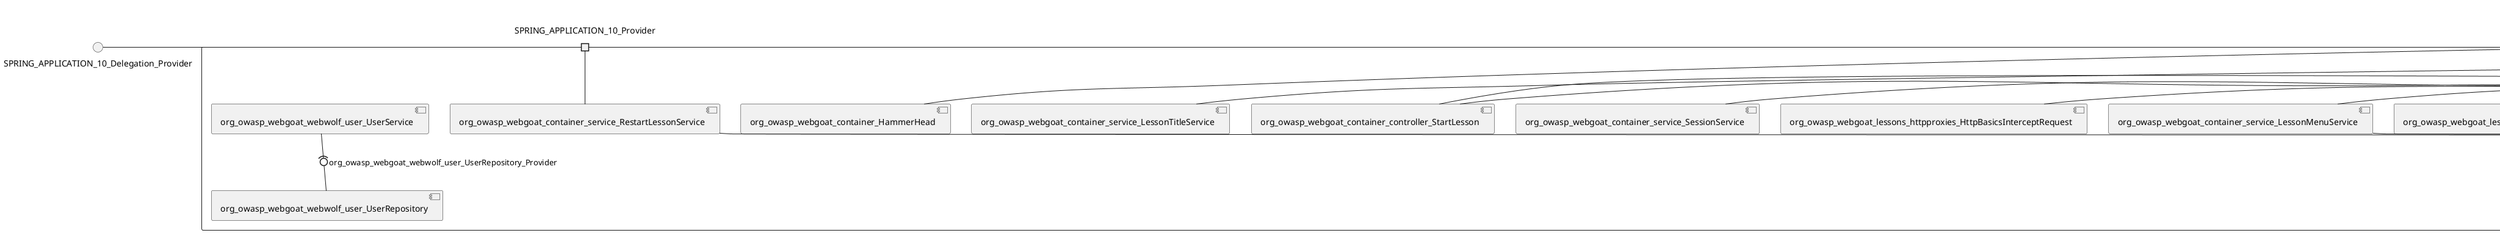 @startuml
skinparam fixCircleLabelOverlapping true
skinparam componentStyle uml2
() SPRING_APPLICATION_10_Delegation_Provider
() SPRING_APPLICATION_11_Delegation_Provider
() SPRING_APPLICATION_12_Delegation_Provider
() SPRING_APPLICATION_13_Delegation_Provider
() SPRING_APPLICATION_14_Delegation_Provider
() SPRING_APPLICATION_15_Delegation_Provider
() SPRING_APPLICATION_16_Delegation_Provider
() SPRING_APPLICATION_2_Delegation_Provider
() SPRING_APPLICATION_3_Delegation_Provider
() SPRING_APPLICATION_4_Delegation_Provider
() SPRING_APPLICATION_5_Delegation_Provider
() SPRING_APPLICATION_6_Delegation_Provider
() SPRING_APPLICATION_7_Delegation_Provider
() SPRING_APPLICATION_8_Delegation_Provider
() SPRING_APPLICATION_9_Delegation_Provider
() SPRING_APPLICATION_BypassRestrictions_FieldRestrictions_POST_Delegation_Provider
() SPRING_APPLICATION_BypassRestrictions_frontendValidation_POST_Delegation_Provider
() SPRING_APPLICATION_ChromeDevTools_dummy_POST_Delegation_Provider
() SPRING_APPLICATION_ChromeDevTools_network_POST_Delegation_Provider
() SPRING_APPLICATION_CrossSiteScriptingStored_stored_xss_POST_Delegation_Provider
() SPRING_APPLICATION_CrossSiteScriptingStored_stored_xss_follow_up_POST_Delegation_Provider
() SPRING_APPLICATION_CrossSiteScripting_attack1_POST_Delegation_Provider
() SPRING_APPLICATION_CrossSiteScripting_attack3_POST_Delegation_Provider
() SPRING_APPLICATION_CrossSiteScripting_attack4_POST_Delegation_Provider
() SPRING_APPLICATION_CrossSiteScripting_attack5a_GET_Delegation_Provider
() SPRING_APPLICATION_CrossSiteScripting_attack6a_POST_Delegation_Provider
() SPRING_APPLICATION_CrossSiteScripting_dom_follow_up_POST_Delegation_Provider
() SPRING_APPLICATION_CrossSiteScripting_phone_home_xss_POST_Delegation_Provider
() SPRING_APPLICATION_CrossSiteScripting_quiz_GET_POST_Delegation_Provider
() SPRING_APPLICATION_Delegation_Provider
() SPRING_APPLICATION_GET_10_Delegation_Provider
() SPRING_APPLICATION_GET_11_Delegation_Provider
() SPRING_APPLICATION_GET_2_Delegation_Provider
() SPRING_APPLICATION_GET_3_Delegation_Provider
() SPRING_APPLICATION_GET_4_Delegation_Provider
() SPRING_APPLICATION_GET_5_Delegation_Provider
() SPRING_APPLICATION_GET_6_Delegation_Provider
() SPRING_APPLICATION_GET_7_Delegation_Provider
() SPRING_APPLICATION_GET_8_Delegation_Provider
() SPRING_APPLICATION_GET_9_Delegation_Provider
() SPRING_APPLICATION_GET_Delegation_Provider
() SPRING_APPLICATION_HtmlTampering_task_POST_Delegation_Provider
() SPRING_APPLICATION_HttpBasics_attack1_POST_Delegation_Provider
() SPRING_APPLICATION_HttpBasics_attack2_POST_Delegation_Provider
() SPRING_APPLICATION_IDOR_diff_attributes_POST_Delegation_Provider
() SPRING_APPLICATION_IDOR_login_POST_Delegation_Provider
() SPRING_APPLICATION_IDOR_profile_alt_path_POST_Delegation_Provider
() SPRING_APPLICATION_InsecureDeserialization_task_POST_Delegation_Provider
() SPRING_APPLICATION_InsecureLogin_Delegation_Provider
() SPRING_APPLICATION_JWT_decode_POST_Delegation_Provider
() SPRING_APPLICATION_JWT_jku_Delegation_Provider
() SPRING_APPLICATION_JWT_kid_Delegation_Provider
() SPRING_APPLICATION_JWT_quiz_GET_POST_Delegation_Provider
() SPRING_APPLICATION_JWT_refresh_Delegation_Provider
() SPRING_APPLICATION_JWT_secret_POST_Delegation_Provider
() SPRING_APPLICATION_JWT_votings_Delegation_Provider
() SPRING_APPLICATION_LogSpoofing_log_bleeding_POST_Delegation_Provider
() SPRING_APPLICATION_LogSpoofing_log_spoofing_POST_Delegation_Provider
() SPRING_APPLICATION_POST_10_Delegation_Provider
() SPRING_APPLICATION_POST_11_Delegation_Provider
() SPRING_APPLICATION_POST_12_Delegation_Provider
() SPRING_APPLICATION_POST_13_Delegation_Provider
() SPRING_APPLICATION_POST_14_Delegation_Provider
() SPRING_APPLICATION_POST_15_Delegation_Provider
() SPRING_APPLICATION_POST_16_Delegation_Provider
() SPRING_APPLICATION_POST_17_Delegation_Provider
() SPRING_APPLICATION_POST_18_Delegation_Provider
() SPRING_APPLICATION_POST_2_Delegation_Provider
() SPRING_APPLICATION_POST_3_Delegation_Provider
() SPRING_APPLICATION_POST_4_Delegation_Provider
() SPRING_APPLICATION_POST_5_Delegation_Provider
() SPRING_APPLICATION_POST_6_Delegation_Provider
() SPRING_APPLICATION_POST_7_Delegation_Provider
() SPRING_APPLICATION_POST_8_Delegation_Provider
() SPRING_APPLICATION_POST_9_Delegation_Provider
() SPRING_APPLICATION_POST_Delegation_Provider
() SPRING_APPLICATION_PUT_Delegation_Provider
() SPRING_APPLICATION_PasswordReset_ForgotPassword_create_password_reset_link_POST_Delegation_Provider
() SPRING_APPLICATION_PasswordReset_SecurityQuestions_POST_Delegation_Provider
() SPRING_APPLICATION_PasswordReset_reset_Delegation_Provider
() SPRING_APPLICATION_PasswordReset_simple_mail_reset_POST_Delegation_Provider
() SPRING_APPLICATION_PathTraversal_profile_picture_GET_Delegation_Provider
() SPRING_APPLICATION_PathTraversal_profile_picture_fix_GET_Delegation_Provider
() SPRING_APPLICATION_PathTraversal_profile_upload_POST_Delegation_Provider
() SPRING_APPLICATION_PathTraversal_profile_upload_fix_POST_Delegation_Provider
() SPRING_APPLICATION_PathTraversal_profile_upload_remove_user_input_POST_Delegation_Provider
() SPRING_APPLICATION_PathTraversal_random_POST_Delegation_Provider
() SPRING_APPLICATION_PathTraversal_random_picture_GET_Delegation_Provider
() SPRING_APPLICATION_PathTraversal_zip_slip_Delegation_Provider
() SPRING_APPLICATION_SSRF_task1_POST_Delegation_Provider
() SPRING_APPLICATION_SSRF_task2_POST_Delegation_Provider
() SPRING_APPLICATION_SecurePasswords_assignment_POST_Delegation_Provider
() SPRING_APPLICATION_SqlInjectionAdvanced_attack6a_POST_Delegation_Provider
() SPRING_APPLICATION_SqlInjectionAdvanced_attack6b_POST_Delegation_Provider
() SPRING_APPLICATION_SqlInjectionAdvanced_challenge_Login_POST_Delegation_Provider
() SPRING_APPLICATION_SqlInjectionAdvanced_challenge_PUT_Delegation_Provider
() SPRING_APPLICATION_SqlInjectionAdvanced_quiz_GET_POST_Delegation_Provider
() SPRING_APPLICATION_SqlInjectionMitigations_attack10a_POST_Delegation_Provider
() SPRING_APPLICATION_SqlInjectionMitigations_attack10b_POST_Delegation_Provider
() SPRING_APPLICATION_SqlInjectionMitigations_attack12a_POST_Delegation_Provider
() SPRING_APPLICATION_SqlInjectionMitigations_servers_GET_Delegation_Provider
() SPRING_APPLICATION_SqlInjection_assignment5a_POST_Delegation_Provider
() SPRING_APPLICATION_SqlInjection_assignment5b_POST_Delegation_Provider
() SPRING_APPLICATION_SqlInjection_attack10_POST_Delegation_Provider
() SPRING_APPLICATION_SqlInjection_attack2_POST_Delegation_Provider
() SPRING_APPLICATION_SqlInjection_attack3_POST_Delegation_Provider
() SPRING_APPLICATION_SqlInjection_attack4_POST_Delegation_Provider
() SPRING_APPLICATION_SqlInjection_attack5_POST_Delegation_Provider
() SPRING_APPLICATION_SqlInjection_attack8_POST_Delegation_Provider
() SPRING_APPLICATION_SqlInjection_attack9_POST_Delegation_Provider
() SPRING_APPLICATION_SqlOnlyInputValidationOnKeywords_attack_POST_Delegation_Provider
() SPRING_APPLICATION_SqlOnlyInputValidation_attack_POST_Delegation_Provider
() SPRING_APPLICATION_VulnerableComponents_attack1_POST_Delegation_Provider
() SPRING_APPLICATION_WebWolf_GET_Delegation_Provider
() SPRING_APPLICATION_WebWolf_landing_Delegation_Provider
() SPRING_APPLICATION_WebWolf_mail_Delegation_Provider
() SPRING_APPLICATION_challenge_1_POST_Delegation_Provider
() SPRING_APPLICATION_challenge_5_POST_Delegation_Provider
() SPRING_APPLICATION_challenge_7_Delegation_Provider
() SPRING_APPLICATION_challenge_8_Delegation_Provider
() SPRING_APPLICATION_challenge_logo_Delegation_Provider
() SPRING_APPLICATION_cia_quiz_GET_POST_Delegation_Provider
() SPRING_APPLICATION_clientSideFiltering_attack1_POST_Delegation_Provider
() SPRING_APPLICATION_clientSideFiltering_challenge_store_coupons_GET_Delegation_Provider
() SPRING_APPLICATION_clientSideFiltering_getItForFree_POST_Delegation_Provider
() SPRING_APPLICATION_clientSideFiltering_salaries_GET_Delegation_Provider
() SPRING_APPLICATION_crypto_encoding_basic_auth_POST_Delegation_Provider
() SPRING_APPLICATION_crypto_encoding_xor_POST_Delegation_Provider
() SPRING_APPLICATION_crypto_hashing_POST_Delegation_Provider
() SPRING_APPLICATION_crypto_secure_defaults_POST_Delegation_Provider
() SPRING_APPLICATION_crypto_signing_verify_POST_Delegation_Provider
() SPRING_APPLICATION_csrf_feedback_message_POST_Delegation_Provider
() SPRING_APPLICATION_csrf_review_POST_Delegation_Provider
() SPRING_APPLICATION_files_GET_Delegation_Provider
() SPRING_APPLICATION_fileupload_POST_Delegation_Provider
() SPRING_APPLICATION_jwt_Delegation_Provider
() SPRING_APPLICATION_landing_Delegation_Provider
() SPRING_APPLICATION_lesson_template_Delegation_Provider
() SPRING_APPLICATION_login_oauth_mvc_GET_Delegation_Provider
() SPRING_APPLICATION_mail_DELETE_GET_POST_Delegation_Provider
() SPRING_APPLICATION_register_mvc_POST_Delegation_Provider
() SPRING_APPLICATION_registration_GET_Delegation_Provider
() SPRING_APPLICATION_requests_GET_Delegation_Provider
() SPRING_APPLICATION_scoreboard_data_GET_Delegation_Provider
() SPRING_APPLICATION_server_directory_GET_Delegation_Provider
() SPRING_APPLICATION_service_debug_labels_mvc_Delegation_Provider
() SPRING_APPLICATION_service_lessonoverview_mvc_Delegation_Provider
() SPRING_APPLICATION_xxe_comments_GET_Delegation_Provider
rectangle System {
[org_owasp_webgoat_container_HammerHead] [[webgoat-webgoat.repository#_3-5HvjoEEe-Ukp2vJNlNDw]]
[org_owasp_webgoat_container_WebWolfRedirect] [[webgoat-webgoat.repository#_3-5HvjoEEe-Ukp2vJNlNDw]]
[org_owasp_webgoat_container_controller_StartLesson] [[webgoat-webgoat.repository#_3-5HvjoEEe-Ukp2vJNlNDw]]
[org_owasp_webgoat_container_controller_Welcome] [[webgoat-webgoat.repository#_3-5HvjoEEe-Ukp2vJNlNDw]]
[org_owasp_webgoat_container_i18n_PluginMessages_Provider] [[webgoat-webgoat.repository#_3-5HvjoEEe-Ukp2vJNlNDw]]
[org_owasp_webgoat_container_service_EnvironmentService] [[webgoat-webgoat.repository#_3-5HvjoEEe-Ukp2vJNlNDw]]
[org_owasp_webgoat_container_service_HintService] [[webgoat-webgoat.repository#_3-5HvjoEEe-Ukp2vJNlNDw]]
[org_owasp_webgoat_container_service_LabelDebugService] [[webgoat-webgoat.repository#_3-5HvjoEEe-Ukp2vJNlNDw]]
[org_owasp_webgoat_container_service_LabelService] [[webgoat-webgoat.repository#_3-5HvjoEEe-Ukp2vJNlNDw]]
[org_owasp_webgoat_container_service_LessonInfoService] [[webgoat-webgoat.repository#_3-5HvjoEEe-Ukp2vJNlNDw]]
[org_owasp_webgoat_container_service_LessonMenuService] [[webgoat-webgoat.repository#_3-5HvjoEEe-Ukp2vJNlNDw]]
[org_owasp_webgoat_container_service_LessonProgressService] [[webgoat-webgoat.repository#_3-5HvjoEEe-Ukp2vJNlNDw]]
[org_owasp_webgoat_container_service_LessonTitleService] [[webgoat-webgoat.repository#_3-5HvjoEEe-Ukp2vJNlNDw]]
[org_owasp_webgoat_container_service_ReportCardService] [[webgoat-webgoat.repository#_3-5HvjoEEe-Ukp2vJNlNDw]]
[org_owasp_webgoat_container_service_RestartLessonService] [[webgoat-webgoat.repository#_3-5HvjoEEe-Ukp2vJNlNDw]]
[org_owasp_webgoat_container_service_SessionService] [[webgoat-webgoat.repository#_3-5HvjoEEe-Ukp2vJNlNDw]]
[org_owasp_webgoat_container_session_UserSessionData_Provider] [[webgoat-webgoat.repository#_3-5HvjoEEe-Ukp2vJNlNDw]]
[org_owasp_webgoat_container_session_WebSession_Provider] [[webgoat-webgoat.repository#_3-5HvjoEEe-Ukp2vJNlNDw]]
[org_owasp_webgoat_container_users_RegistrationController] [[webgoat-webgoat.repository#_3-5HvjoEEe-Ukp2vJNlNDw]]
[org_owasp_webgoat_container_users_Scoreboard] [[webgoat-webgoat.repository#_3-5HvjoEEe-Ukp2vJNlNDw]]
[org_owasp_webgoat_container_users_UserRepository] [[webgoat-webgoat.repository#_3-5HvjoEEe-Ukp2vJNlNDw]]
[org_owasp_webgoat_container_users_UserService] [[webgoat-webgoat.repository#_3-5HvjoEEe-Ukp2vJNlNDw]]
[org_owasp_webgoat_container_users_UserTrackerRepository] [[webgoat-webgoat.repository#_3-5HvjoEEe-Ukp2vJNlNDw]]
[org_owasp_webgoat_lessons_authbypass_VerifyAccount] [[webgoat-webgoat.repository#_3-5HvjoEEe-Ukp2vJNlNDw]]
[org_owasp_webgoat_lessons_bypassrestrictions_BypassRestrictionsFieldRestrictions] [[webgoat-webgoat.repository#_3-5HvjoEEe-Ukp2vJNlNDw]]
[org_owasp_webgoat_lessons_bypassrestrictions_BypassRestrictionsFrontendValidation] [[webgoat-webgoat.repository#_3-5HvjoEEe-Ukp2vJNlNDw]]
[org_owasp_webgoat_lessons_challenges_FlagController] [[webgoat-webgoat.repository#_3-5HvjoEEe-Ukp2vJNlNDw]]
[org_owasp_webgoat_lessons_challenges_challenge1_Assignment1] [[webgoat-webgoat.repository#_3-5HvjoEEe-Ukp2vJNlNDw]]
[org_owasp_webgoat_lessons_challenges_challenge1_ImageServlet] [[webgoat-webgoat.repository#_3-5HvjoEEe-Ukp2vJNlNDw]]
[org_owasp_webgoat_lessons_challenges_challenge5_Assignment5] [[webgoat-webgoat.repository#_3-5HvjoEEe-Ukp2vJNlNDw]]
[org_owasp_webgoat_lessons_challenges_challenge7_Assignment7] [[webgoat-webgoat.repository#_3-5HvjoEEe-Ukp2vJNlNDw]]
[org_owasp_webgoat_lessons_challenges_challenge8_Assignment8] [[webgoat-webgoat.repository#_3-5HvjoEEe-Ukp2vJNlNDw]]
[org_owasp_webgoat_lessons_chromedevtools_NetworkDummy] [[webgoat-webgoat.repository#_3-5HvjoEEe-Ukp2vJNlNDw]]
[org_owasp_webgoat_lessons_chromedevtools_NetworkLesson] [[webgoat-webgoat.repository#_3-5HvjoEEe-Ukp2vJNlNDw]]
[org_owasp_webgoat_lessons_cia_CIAQuiz] [[webgoat-webgoat.repository#_3-5HvjoEEe-Ukp2vJNlNDw]]
[org_owasp_webgoat_lessons_clientsidefiltering_ClientSideFilteringAssignment] [[webgoat-webgoat.repository#_3-5HvjoEEe-Ukp2vJNlNDw]]
[org_owasp_webgoat_lessons_clientsidefiltering_ClientSideFilteringFreeAssignment] [[webgoat-webgoat.repository#_3-5HvjoEEe-Ukp2vJNlNDw]]
[org_owasp_webgoat_lessons_clientsidefiltering_Salaries] [[webgoat-webgoat.repository#_3-5HvjoEEe-Ukp2vJNlNDw]]
[org_owasp_webgoat_lessons_clientsidefiltering_ShopEndpoint] [[webgoat-webgoat.repository#_3-5HvjoEEe-Ukp2vJNlNDw]]
[org_owasp_webgoat_lessons_cryptography_EncodingAssignment] [[webgoat-webgoat.repository#_3-5HvjoEEe-Ukp2vJNlNDw]]
[org_owasp_webgoat_lessons_cryptography_HashingAssignment] [[webgoat-webgoat.repository#_3-5HvjoEEe-Ukp2vJNlNDw]]
[org_owasp_webgoat_lessons_cryptography_SecureDefaultsAssignment] [[webgoat-webgoat.repository#_3-5HvjoEEe-Ukp2vJNlNDw]]
[org_owasp_webgoat_lessons_cryptography_SigningAssignment] [[webgoat-webgoat.repository#_3-5HvjoEEe-Ukp2vJNlNDw]]
[org_owasp_webgoat_lessons_cryptography_XOREncodingAssignment] [[webgoat-webgoat.repository#_3-5HvjoEEe-Ukp2vJNlNDw]]
[org_owasp_webgoat_lessons_csrf_CSRFConfirmFlag1] [[webgoat-webgoat.repository#_3-5HvjoEEe-Ukp2vJNlNDw]]
[org_owasp_webgoat_lessons_csrf_CSRFFeedback] [[webgoat-webgoat.repository#_3-5HvjoEEe-Ukp2vJNlNDw]]
[org_owasp_webgoat_lessons_csrf_CSRFGetFlag] [[webgoat-webgoat.repository#_3-5HvjoEEe-Ukp2vJNlNDw]]
[org_owasp_webgoat_lessons_csrf_CSRFLogin] [[webgoat-webgoat.repository#_3-5HvjoEEe-Ukp2vJNlNDw]]
[org_owasp_webgoat_lessons_csrf_ForgedReviews] [[webgoat-webgoat.repository#_3-5HvjoEEe-Ukp2vJNlNDw]]
[org_owasp_webgoat_lessons_csrf_ObjectMapper_Provider] [[webgoat-webgoat.repository#_3-5HvjoEEe-Ukp2vJNlNDw]]
[org_owasp_webgoat_lessons_deserialization_InsecureDeserializationTask] [[webgoat-webgoat.repository#_3-5HvjoEEe-Ukp2vJNlNDw]]
[org_owasp_webgoat_lessons_hijacksession_HijackSessionAssignment] [[webgoat-webgoat.repository#_3-5HvjoEEe-Ukp2vJNlNDw]]
[org_owasp_webgoat_lessons_hijacksession_cas_HijackSessionAuthenticationProvider] [[webgoat-webgoat.repository#_3-5HvjoEEe-Ukp2vJNlNDw]]
[org_owasp_webgoat_lessons_htmltampering_HtmlTamperingTask] [[webgoat-webgoat.repository#_3-5HvjoEEe-Ukp2vJNlNDw]]
[org_owasp_webgoat_lessons_httpbasics_HttpBasicsLesson] [[webgoat-webgoat.repository#_3-5HvjoEEe-Ukp2vJNlNDw]]
[org_owasp_webgoat_lessons_httpbasics_HttpBasicsQuiz] [[webgoat-webgoat.repository#_3-5HvjoEEe-Ukp2vJNlNDw]]
[org_owasp_webgoat_lessons_httpproxies_HttpBasicsInterceptRequest] [[webgoat-webgoat.repository#_3-5HvjoEEe-Ukp2vJNlNDw]]
[org_owasp_webgoat_lessons_idor_IDORDiffAttributes] [[webgoat-webgoat.repository#_3-5HvjoEEe-Ukp2vJNlNDw]]
[org_owasp_webgoat_lessons_idor_IDOREditOtherProfile] [[webgoat-webgoat.repository#_3-5HvjoEEe-Ukp2vJNlNDw]]
[org_owasp_webgoat_lessons_idor_IDORLogin] [[webgoat-webgoat.repository#_3-5HvjoEEe-Ukp2vJNlNDw]]
[org_owasp_webgoat_lessons_idor_IDORViewOtherProfile] [[webgoat-webgoat.repository#_3-5HvjoEEe-Ukp2vJNlNDw]]
[org_owasp_webgoat_lessons_idor_IDORViewOwnProfile] [[webgoat-webgoat.repository#_3-5HvjoEEe-Ukp2vJNlNDw]]
[org_owasp_webgoat_lessons_idor_IDORViewOwnProfileAltUrl] [[webgoat-webgoat.repository#_3-5HvjoEEe-Ukp2vJNlNDw]]
[org_owasp_webgoat_lessons_insecurelogin_InsecureLoginTask] [[webgoat-webgoat.repository#_3-5HvjoEEe-Ukp2vJNlNDw]]
[org_owasp_webgoat_lessons_jwt_JWTDecodeEndpoint] [[webgoat-webgoat.repository#_3-5HvjoEEe-Ukp2vJNlNDw]]
[org_owasp_webgoat_lessons_jwt_JWTQuiz] [[webgoat-webgoat.repository#_3-5HvjoEEe-Ukp2vJNlNDw]]
[org_owasp_webgoat_lessons_jwt_JWTRefreshEndpoint] [[webgoat-webgoat.repository#_3-5HvjoEEe-Ukp2vJNlNDw]]
[org_owasp_webgoat_lessons_jwt_JWTSecretKeyEndpoint] [[webgoat-webgoat.repository#_3-5HvjoEEe-Ukp2vJNlNDw]]
[org_owasp_webgoat_lessons_jwt_JWTVotesEndpoint] [[webgoat-webgoat.repository#_3-5HvjoEEe-Ukp2vJNlNDw]]
[org_owasp_webgoat_lessons_jwt_claimmisuse_JWTHeaderJKUEndpoint] [[webgoat-webgoat.repository#_3-5HvjoEEe-Ukp2vJNlNDw]]
[org_owasp_webgoat_lessons_jwt_claimmisuse_JWTHeaderKIDEndpoint] [[webgoat-webgoat.repository#_3-5HvjoEEe-Ukp2vJNlNDw]]
[org_owasp_webgoat_lessons_lessontemplate_SampleAttack] [[webgoat-webgoat.repository#_3-5HvjoEEe-Ukp2vJNlNDw]]
[org_owasp_webgoat_lessons_logging_LogBleedingTask] [[webgoat-webgoat.repository#_3-5HvjoEEe-Ukp2vJNlNDw]]
[org_owasp_webgoat_lessons_logging_LogSpoofingTask] [[webgoat-webgoat.repository#_3-5HvjoEEe-Ukp2vJNlNDw]]
[org_owasp_webgoat_lessons_missingac_MissingFunctionACHiddenMenus] [[webgoat-webgoat.repository#_3-5HvjoEEe-Ukp2vJNlNDw]]
[org_owasp_webgoat_lessons_missingac_MissingFunctionACUsers] [[webgoat-webgoat.repository#_3-5HvjoEEe-Ukp2vJNlNDw]]
[org_owasp_webgoat_lessons_missingac_MissingFunctionACYourHash] [[webgoat-webgoat.repository#_3-5HvjoEEe-Ukp2vJNlNDw]]
[org_owasp_webgoat_lessons_missingac_MissingFunctionACYourHashAdmin] [[webgoat-webgoat.repository#_3-5HvjoEEe-Ukp2vJNlNDw]]
[org_owasp_webgoat_lessons_passwordreset_QuestionsAssignment] [[webgoat-webgoat.repository#_3-5HvjoEEe-Ukp2vJNlNDw]]
[org_owasp_webgoat_lessons_passwordreset_ResetLinkAssignment] [[webgoat-webgoat.repository#_3-5HvjoEEe-Ukp2vJNlNDw]]
[org_owasp_webgoat_lessons_passwordreset_ResetLinkAssignmentForgotPassword] [[webgoat-webgoat.repository#_3-5HvjoEEe-Ukp2vJNlNDw]]
[org_owasp_webgoat_lessons_passwordreset_SecurityQuestionAssignment] [[webgoat-webgoat.repository#_3-5HvjoEEe-Ukp2vJNlNDw]]
[org_owasp_webgoat_lessons_passwordreset_SimpleMailAssignment] [[webgoat-webgoat.repository#_3-5HvjoEEe-Ukp2vJNlNDw]]
[org_owasp_webgoat_lessons_passwordreset_TriedQuestions] [[webgoat-webgoat.repository#_3-5HvjoEEe-Ukp2vJNlNDw]]
[org_owasp_webgoat_lessons_pathtraversal_ProfileUpload] [[webgoat-webgoat.repository#_3-5HvjoEEe-Ukp2vJNlNDw]]
[org_owasp_webgoat_lessons_pathtraversal_ProfileUploadFix] [[webgoat-webgoat.repository#_3-5HvjoEEe-Ukp2vJNlNDw]]
[org_owasp_webgoat_lessons_pathtraversal_ProfileUploadRemoveUserInput] [[webgoat-webgoat.repository#_3-5HvjoEEe-Ukp2vJNlNDw]]
[org_owasp_webgoat_lessons_pathtraversal_ProfileUploadRetrieval] [[webgoat-webgoat.repository#_3-5HvjoEEe-Ukp2vJNlNDw]]
[org_owasp_webgoat_lessons_pathtraversal_ProfileZipSlip] [[webgoat-webgoat.repository#_3-5HvjoEEe-Ukp2vJNlNDw]]
[org_owasp_webgoat_lessons_securepasswords_SecurePasswordsAssignment] [[webgoat-webgoat.repository#_3-5HvjoEEe-Ukp2vJNlNDw]]
[org_owasp_webgoat_lessons_spoofcookie_SpoofCookieAssignment] [[webgoat-webgoat.repository#_3-5HvjoEEe-Ukp2vJNlNDw]]
[org_owasp_webgoat_lessons_sqlinjection_advanced_SqlInjectionChallenge] [[webgoat-webgoat.repository#_3-5HvjoEEe-Ukp2vJNlNDw]]
[org_owasp_webgoat_lessons_sqlinjection_advanced_SqlInjectionChallengeLogin] [[webgoat-webgoat.repository#_3-5HvjoEEe-Ukp2vJNlNDw]]
[org_owasp_webgoat_lessons_sqlinjection_advanced_SqlInjectionLesson6a] [[webgoat-webgoat.repository#_3-5HvjoEEe-Ukp2vJNlNDw]]
[org_owasp_webgoat_lessons_sqlinjection_advanced_SqlInjectionLesson6b] [[webgoat-webgoat.repository#_3-5HvjoEEe-Ukp2vJNlNDw]]
[org_owasp_webgoat_lessons_sqlinjection_advanced_SqlInjectionQuiz] [[webgoat-webgoat.repository#_3-5HvjoEEe-Ukp2vJNlNDw]]
[org_owasp_webgoat_lessons_sqlinjection_introduction_SqlInjectionLesson10] [[webgoat-webgoat.repository#_3-5HvjoEEe-Ukp2vJNlNDw]]
[org_owasp_webgoat_lessons_sqlinjection_introduction_SqlInjectionLesson2] [[webgoat-webgoat.repository#_3-5HvjoEEe-Ukp2vJNlNDw]]
[org_owasp_webgoat_lessons_sqlinjection_introduction_SqlInjectionLesson3] [[webgoat-webgoat.repository#_3-5HvjoEEe-Ukp2vJNlNDw]]
[org_owasp_webgoat_lessons_sqlinjection_introduction_SqlInjectionLesson4] [[webgoat-webgoat.repository#_3-5HvjoEEe-Ukp2vJNlNDw]]
[org_owasp_webgoat_lessons_sqlinjection_introduction_SqlInjectionLesson5] [[webgoat-webgoat.repository#_3-5HvjoEEe-Ukp2vJNlNDw]]
[org_owasp_webgoat_lessons_sqlinjection_introduction_SqlInjectionLesson5a] [[webgoat-webgoat.repository#_3-5HvjoEEe-Ukp2vJNlNDw]]
[org_owasp_webgoat_lessons_sqlinjection_introduction_SqlInjectionLesson5b] [[webgoat-webgoat.repository#_3-5HvjoEEe-Ukp2vJNlNDw]]
[org_owasp_webgoat_lessons_sqlinjection_introduction_SqlInjectionLesson8] [[webgoat-webgoat.repository#_3-5HvjoEEe-Ukp2vJNlNDw]]
[org_owasp_webgoat_lessons_sqlinjection_introduction_SqlInjectionLesson9] [[webgoat-webgoat.repository#_3-5HvjoEEe-Ukp2vJNlNDw]]
[org_owasp_webgoat_lessons_sqlinjection_mitigation_Servers] [[webgoat-webgoat.repository#_3-5HvjoEEe-Ukp2vJNlNDw]]
[org_owasp_webgoat_lessons_sqlinjection_mitigation_SqlInjectionLesson10a] [[webgoat-webgoat.repository#_3-5HvjoEEe-Ukp2vJNlNDw]]
[org_owasp_webgoat_lessons_sqlinjection_mitigation_SqlInjectionLesson10b] [[webgoat-webgoat.repository#_3-5HvjoEEe-Ukp2vJNlNDw]]
[org_owasp_webgoat_lessons_sqlinjection_mitigation_SqlInjectionLesson13] [[webgoat-webgoat.repository#_3-5HvjoEEe-Ukp2vJNlNDw]]
[org_owasp_webgoat_lessons_sqlinjection_mitigation_SqlOnlyInputValidation] [[webgoat-webgoat.repository#_3-5HvjoEEe-Ukp2vJNlNDw]]
[org_owasp_webgoat_lessons_sqlinjection_mitigation_SqlOnlyInputValidationOnKeywords] [[webgoat-webgoat.repository#_3-5HvjoEEe-Ukp2vJNlNDw]]
[org_owasp_webgoat_lessons_ssrf_SSRFTask1] [[webgoat-webgoat.repository#_3-5HvjoEEe-Ukp2vJNlNDw]]
[org_owasp_webgoat_lessons_ssrf_SSRFTask2] [[webgoat-webgoat.repository#_3-5HvjoEEe-Ukp2vJNlNDw]]
[org_owasp_webgoat_lessons_vulnerablecomponents_VulnerableComponentsLesson] [[webgoat-webgoat.repository#_3-5HvjoEEe-Ukp2vJNlNDw]]
[org_owasp_webgoat_lessons_webwolfintroduction_LandingAssignment] [[webgoat-webgoat.repository#_3-5HvjoEEe-Ukp2vJNlNDw]]
[org_owasp_webgoat_lessons_webwolfintroduction_MailAssignment] [[webgoat-webgoat.repository#_3-5HvjoEEe-Ukp2vJNlNDw]]
[org_owasp_webgoat_lessons_xss_CrossSiteScriptingLesson1] [[webgoat-webgoat.repository#_3-5HvjoEEe-Ukp2vJNlNDw]]
[org_owasp_webgoat_lessons_xss_CrossSiteScriptingLesson3] [[webgoat-webgoat.repository#_3-5HvjoEEe-Ukp2vJNlNDw]]
[org_owasp_webgoat_lessons_xss_CrossSiteScriptingLesson4] [[webgoat-webgoat.repository#_3-5HvjoEEe-Ukp2vJNlNDw]]
[org_owasp_webgoat_lessons_xss_CrossSiteScriptingLesson5a] [[webgoat-webgoat.repository#_3-5HvjoEEe-Ukp2vJNlNDw]]
[org_owasp_webgoat_lessons_xss_CrossSiteScriptingLesson6a] [[webgoat-webgoat.repository#_3-5HvjoEEe-Ukp2vJNlNDw]]
[org_owasp_webgoat_lessons_xss_CrossSiteScriptingQuiz] [[webgoat-webgoat.repository#_3-5HvjoEEe-Ukp2vJNlNDw]]
[org_owasp_webgoat_lessons_xss_DOMCrossSiteScripting] [[webgoat-webgoat.repository#_3-5HvjoEEe-Ukp2vJNlNDw]]
[org_owasp_webgoat_lessons_xss_DOMCrossSiteScriptingVerifier] [[webgoat-webgoat.repository#_3-5HvjoEEe-Ukp2vJNlNDw]]
[org_owasp_webgoat_lessons_xss_stored_StoredCrossSiteScriptingVerifier] [[webgoat-webgoat.repository#_3-5HvjoEEe-Ukp2vJNlNDw]]
[org_owasp_webgoat_lessons_xss_stored_StoredXssComments] [[webgoat-webgoat.repository#_3-5HvjoEEe-Ukp2vJNlNDw]]
[org_owasp_webgoat_lessons_xxe_BlindSendFileAssignment] [[webgoat-webgoat.repository#_3-5HvjoEEe-Ukp2vJNlNDw]]
[org_owasp_webgoat_lessons_xxe_CommentsCache] [[webgoat-webgoat.repository#_3-5HvjoEEe-Ukp2vJNlNDw]]
[org_owasp_webgoat_lessons_xxe_CommentsEndpoint] [[webgoat-webgoat.repository#_3-5HvjoEEe-Ukp2vJNlNDw]]
[org_owasp_webgoat_lessons_xxe_ContentTypeAssignment] [[webgoat-webgoat.repository#_3-5HvjoEEe-Ukp2vJNlNDw]]
[org_owasp_webgoat_lessons_xxe_SimpleXXE] [[webgoat-webgoat.repository#_3-5HvjoEEe-Ukp2vJNlNDw]]
[org_owasp_webgoat_webwolf_FileServer] [[webgoat-webgoat.repository#_3-5HvjoEEe-Ukp2vJNlNDw]]
[org_owasp_webgoat_webwolf_jwt_JWTController] [[webgoat-webgoat.repository#_3-5HvjoEEe-Ukp2vJNlNDw]]
[org_owasp_webgoat_webwolf_mailbox_MailboxController] [[webgoat-webgoat.repository#_3-5HvjoEEe-Ukp2vJNlNDw]]
[org_owasp_webgoat_webwolf_mailbox_MailboxRepository] [[webgoat-webgoat.repository#_3-5HvjoEEe-Ukp2vJNlNDw]]
[org_owasp_webgoat_webwolf_requests_LandingPage] [[webgoat-webgoat.repository#_3-5HvjoEEe-Ukp2vJNlNDw]]
[org_owasp_webgoat_webwolf_requests_Requests] [[webgoat-webgoat.repository#_3-5HvjoEEe-Ukp2vJNlNDw]]
[org_owasp_webgoat_webwolf_user_UserRepository] [[webgoat-webgoat.repository#_3-5HvjoEEe-Ukp2vJNlNDw]]
[org_owasp_webgoat_webwolf_user_UserService] [[webgoat-webgoat.repository#_3-5HvjoEEe-Ukp2vJNlNDw]]
port SPRING_APPLICATION_10_Provider
SPRING_APPLICATION_10_Delegation_Provider - SPRING_APPLICATION_10_Provider
SPRING_APPLICATION_10_Provider - [org_owasp_webgoat_container_service_RestartLessonService]
port SPRING_APPLICATION_11_Provider
SPRING_APPLICATION_11_Delegation_Provider - SPRING_APPLICATION_11_Provider
SPRING_APPLICATION_11_Provider - [org_owasp_webgoat_container_HammerHead]
port SPRING_APPLICATION_12_Provider
SPRING_APPLICATION_12_Delegation_Provider - SPRING_APPLICATION_12_Provider
SPRING_APPLICATION_12_Provider - [org_owasp_webgoat_container_controller_StartLesson]
port SPRING_APPLICATION_13_Provider
SPRING_APPLICATION_13_Delegation_Provider - SPRING_APPLICATION_13_Provider
SPRING_APPLICATION_13_Provider - [org_owasp_webgoat_container_service_LabelDebugService]
port SPRING_APPLICATION_14_Provider
SPRING_APPLICATION_14_Delegation_Provider - SPRING_APPLICATION_14_Provider
SPRING_APPLICATION_14_Provider - [org_owasp_webgoat_container_service_LessonTitleService]
port SPRING_APPLICATION_15_Provider
SPRING_APPLICATION_15_Delegation_Provider - SPRING_APPLICATION_15_Provider
SPRING_APPLICATION_15_Provider - [org_owasp_webgoat_lessons_cryptography_SigningAssignment]
port SPRING_APPLICATION_16_Provider
SPRING_APPLICATION_16_Delegation_Provider - SPRING_APPLICATION_16_Provider
SPRING_APPLICATION_16_Provider - [org_owasp_webgoat_container_controller_StartLesson]
port SPRING_APPLICATION_2_Provider
SPRING_APPLICATION_2_Delegation_Provider - SPRING_APPLICATION_2_Provider
SPRING_APPLICATION_2_Provider - [org_owasp_webgoat_container_service_SessionService]
port SPRING_APPLICATION_3_Provider
SPRING_APPLICATION_3_Delegation_Provider - SPRING_APPLICATION_3_Provider
SPRING_APPLICATION_3_Provider - [org_owasp_webgoat_lessons_jwt_JWTSecretKeyEndpoint]
port SPRING_APPLICATION_4_Provider
SPRING_APPLICATION_4_Delegation_Provider - SPRING_APPLICATION_4_Provider
SPRING_APPLICATION_4_Provider - [org_owasp_webgoat_webwolf_FileServer]
port SPRING_APPLICATION_5_Provider
SPRING_APPLICATION_5_Delegation_Provider - SPRING_APPLICATION_5_Provider
SPRING_APPLICATION_5_Provider - [org_owasp_webgoat_lessons_httpproxies_HttpBasicsInterceptRequest]
port SPRING_APPLICATION_6_Provider
SPRING_APPLICATION_6_Delegation_Provider - SPRING_APPLICATION_6_Provider
SPRING_APPLICATION_6_Provider - [org_owasp_webgoat_container_service_LessonMenuService]
port SPRING_APPLICATION_7_Provider
SPRING_APPLICATION_7_Delegation_Provider - SPRING_APPLICATION_7_Provider
SPRING_APPLICATION_7_Provider - [org_owasp_webgoat_lessons_cryptography_HashingAssignment]
port SPRING_APPLICATION_8_Provider
SPRING_APPLICATION_8_Delegation_Provider - SPRING_APPLICATION_8_Provider
SPRING_APPLICATION_8_Provider - [org_owasp_webgoat_lessons_cryptography_HashingAssignment]
port SPRING_APPLICATION_9_Provider
SPRING_APPLICATION_9_Delegation_Provider - SPRING_APPLICATION_9_Provider
SPRING_APPLICATION_9_Provider - [org_owasp_webgoat_lessons_xxe_SimpleXXE]
port SPRING_APPLICATION_BypassRestrictions_FieldRestrictions_POST_Provider
SPRING_APPLICATION_BypassRestrictions_FieldRestrictions_POST_Delegation_Provider - SPRING_APPLICATION_BypassRestrictions_FieldRestrictions_POST_Provider
SPRING_APPLICATION_BypassRestrictions_FieldRestrictions_POST_Provider - [org_owasp_webgoat_lessons_bypassrestrictions_BypassRestrictionsFieldRestrictions]
port SPRING_APPLICATION_BypassRestrictions_frontendValidation_POST_Provider
SPRING_APPLICATION_BypassRestrictions_frontendValidation_POST_Delegation_Provider - SPRING_APPLICATION_BypassRestrictions_frontendValidation_POST_Provider
SPRING_APPLICATION_BypassRestrictions_frontendValidation_POST_Provider - [org_owasp_webgoat_lessons_bypassrestrictions_BypassRestrictionsFrontendValidation]
port SPRING_APPLICATION_ChromeDevTools_dummy_POST_Provider
SPRING_APPLICATION_ChromeDevTools_dummy_POST_Delegation_Provider - SPRING_APPLICATION_ChromeDevTools_dummy_POST_Provider
SPRING_APPLICATION_ChromeDevTools_dummy_POST_Provider - [org_owasp_webgoat_lessons_chromedevtools_NetworkDummy]
port SPRING_APPLICATION_ChromeDevTools_network_POST_Provider
SPRING_APPLICATION_ChromeDevTools_network_POST_Delegation_Provider - SPRING_APPLICATION_ChromeDevTools_network_POST_Provider
SPRING_APPLICATION_ChromeDevTools_network_POST_Provider - [org_owasp_webgoat_lessons_chromedevtools_NetworkLesson]
port SPRING_APPLICATION_CrossSiteScriptingStored_stored_xss_POST_Provider
SPRING_APPLICATION_CrossSiteScriptingStored_stored_xss_POST_Delegation_Provider - SPRING_APPLICATION_CrossSiteScriptingStored_stored_xss_POST_Provider
SPRING_APPLICATION_CrossSiteScriptingStored_stored_xss_POST_Provider - [org_owasp_webgoat_lessons_xss_stored_StoredXssComments]
port SPRING_APPLICATION_CrossSiteScriptingStored_stored_xss_follow_up_POST_Provider
SPRING_APPLICATION_CrossSiteScriptingStored_stored_xss_follow_up_POST_Delegation_Provider - SPRING_APPLICATION_CrossSiteScriptingStored_stored_xss_follow_up_POST_Provider
SPRING_APPLICATION_CrossSiteScriptingStored_stored_xss_follow_up_POST_Provider - [org_owasp_webgoat_lessons_xss_stored_StoredCrossSiteScriptingVerifier]
port SPRING_APPLICATION_CrossSiteScripting_attack1_POST_Provider
SPRING_APPLICATION_CrossSiteScripting_attack1_POST_Delegation_Provider - SPRING_APPLICATION_CrossSiteScripting_attack1_POST_Provider
SPRING_APPLICATION_CrossSiteScripting_attack1_POST_Provider - [org_owasp_webgoat_lessons_xss_CrossSiteScriptingLesson1]
port SPRING_APPLICATION_CrossSiteScripting_attack3_POST_Provider
SPRING_APPLICATION_CrossSiteScripting_attack3_POST_Delegation_Provider - SPRING_APPLICATION_CrossSiteScripting_attack3_POST_Provider
SPRING_APPLICATION_CrossSiteScripting_attack3_POST_Provider - [org_owasp_webgoat_lessons_xss_CrossSiteScriptingLesson3]
port SPRING_APPLICATION_CrossSiteScripting_attack4_POST_Provider
SPRING_APPLICATION_CrossSiteScripting_attack4_POST_Delegation_Provider - SPRING_APPLICATION_CrossSiteScripting_attack4_POST_Provider
SPRING_APPLICATION_CrossSiteScripting_attack4_POST_Provider - [org_owasp_webgoat_lessons_xss_CrossSiteScriptingLesson4]
port SPRING_APPLICATION_CrossSiteScripting_attack5a_GET_Provider
SPRING_APPLICATION_CrossSiteScripting_attack5a_GET_Delegation_Provider - SPRING_APPLICATION_CrossSiteScripting_attack5a_GET_Provider
SPRING_APPLICATION_CrossSiteScripting_attack5a_GET_Provider - [org_owasp_webgoat_lessons_xss_CrossSiteScriptingLesson5a]
port SPRING_APPLICATION_CrossSiteScripting_attack6a_POST_Provider
SPRING_APPLICATION_CrossSiteScripting_attack6a_POST_Delegation_Provider - SPRING_APPLICATION_CrossSiteScripting_attack6a_POST_Provider
SPRING_APPLICATION_CrossSiteScripting_attack6a_POST_Provider - [org_owasp_webgoat_lessons_xss_CrossSiteScriptingLesson6a]
port SPRING_APPLICATION_CrossSiteScripting_dom_follow_up_POST_Provider
SPRING_APPLICATION_CrossSiteScripting_dom_follow_up_POST_Delegation_Provider - SPRING_APPLICATION_CrossSiteScripting_dom_follow_up_POST_Provider
SPRING_APPLICATION_CrossSiteScripting_dom_follow_up_POST_Provider - [org_owasp_webgoat_lessons_xss_DOMCrossSiteScriptingVerifier]
port SPRING_APPLICATION_CrossSiteScripting_phone_home_xss_POST_Provider
SPRING_APPLICATION_CrossSiteScripting_phone_home_xss_POST_Delegation_Provider - SPRING_APPLICATION_CrossSiteScripting_phone_home_xss_POST_Provider
SPRING_APPLICATION_CrossSiteScripting_phone_home_xss_POST_Provider - [org_owasp_webgoat_lessons_xss_DOMCrossSiteScripting]
port SPRING_APPLICATION_CrossSiteScripting_quiz_GET_POST_Provider
SPRING_APPLICATION_CrossSiteScripting_quiz_GET_POST_Delegation_Provider - SPRING_APPLICATION_CrossSiteScripting_quiz_GET_POST_Provider
SPRING_APPLICATION_CrossSiteScripting_quiz_GET_POST_Provider - [org_owasp_webgoat_lessons_xss_CrossSiteScriptingQuiz]
port SPRING_APPLICATION_Provider
SPRING_APPLICATION_Delegation_Provider - SPRING_APPLICATION_Provider
SPRING_APPLICATION_Provider - [org_owasp_webgoat_container_service_LessonInfoService]
port SPRING_APPLICATION_GET_10_Provider
SPRING_APPLICATION_GET_10_Delegation_Provider - SPRING_APPLICATION_GET_10_Provider
SPRING_APPLICATION_GET_10_Provider - [org_owasp_webgoat_lessons_xss_stored_StoredXssComments]
port SPRING_APPLICATION_GET_11_Provider
SPRING_APPLICATION_GET_11_Delegation_Provider - SPRING_APPLICATION_GET_11_Provider
SPRING_APPLICATION_GET_11_Provider - [org_owasp_webgoat_lessons_idor_IDORViewOwnProfile]
port SPRING_APPLICATION_GET_2_Provider
SPRING_APPLICATION_GET_2_Delegation_Provider - SPRING_APPLICATION_GET_2_Provider
SPRING_APPLICATION_GET_2_Provider - [org_owasp_webgoat_lessons_csrf_ForgedReviews]
port SPRING_APPLICATION_GET_3_Provider
SPRING_APPLICATION_GET_3_Delegation_Provider - SPRING_APPLICATION_GET_3_Provider
SPRING_APPLICATION_GET_3_Provider - [org_owasp_webgoat_container_service_LabelService]
port SPRING_APPLICATION_GET_4_Provider
SPRING_APPLICATION_GET_4_Delegation_Provider - SPRING_APPLICATION_GET_4_Provider
SPRING_APPLICATION_GET_4_Provider - [org_owasp_webgoat_lessons_spoofcookie_SpoofCookieAssignment]
port SPRING_APPLICATION_GET_5_Provider
SPRING_APPLICATION_GET_5_Delegation_Provider - SPRING_APPLICATION_GET_5_Provider
SPRING_APPLICATION_GET_5_Provider - [org_owasp_webgoat_container_service_HintService]
port SPRING_APPLICATION_GET_6_Provider
SPRING_APPLICATION_GET_6_Delegation_Provider - SPRING_APPLICATION_GET_6_Provider
SPRING_APPLICATION_GET_6_Provider - [org_owasp_webgoat_lessons_idor_IDORViewOtherProfile]
port SPRING_APPLICATION_GET_7_Provider
SPRING_APPLICATION_GET_7_Delegation_Provider - SPRING_APPLICATION_GET_7_Provider
SPRING_APPLICATION_GET_7_Provider - [org_owasp_webgoat_container_controller_Welcome]
port SPRING_APPLICATION_GET_8_Provider
SPRING_APPLICATION_GET_8_Delegation_Provider - SPRING_APPLICATION_GET_8_Provider
SPRING_APPLICATION_GET_8_Provider - [org_owasp_webgoat_lessons_missingac_MissingFunctionACUsers]
port SPRING_APPLICATION_GET_9_Provider
SPRING_APPLICATION_GET_9_Delegation_Provider - SPRING_APPLICATION_GET_9_Provider
SPRING_APPLICATION_GET_9_Provider - [org_owasp_webgoat_lessons_cryptography_EncodingAssignment]
port SPRING_APPLICATION_GET_Provider
SPRING_APPLICATION_GET_Delegation_Provider - SPRING_APPLICATION_GET_Provider
SPRING_APPLICATION_GET_Provider - [org_owasp_webgoat_container_service_ReportCardService]
port SPRING_APPLICATION_HtmlTampering_task_POST_Provider
SPRING_APPLICATION_HtmlTampering_task_POST_Delegation_Provider - SPRING_APPLICATION_HtmlTampering_task_POST_Provider
SPRING_APPLICATION_HtmlTampering_task_POST_Provider - [org_owasp_webgoat_lessons_htmltampering_HtmlTamperingTask]
port SPRING_APPLICATION_HttpBasics_attack1_POST_Provider
SPRING_APPLICATION_HttpBasics_attack1_POST_Delegation_Provider - SPRING_APPLICATION_HttpBasics_attack1_POST_Provider
SPRING_APPLICATION_HttpBasics_attack1_POST_Provider - [org_owasp_webgoat_lessons_httpbasics_HttpBasicsLesson]
port SPRING_APPLICATION_HttpBasics_attack2_POST_Provider
SPRING_APPLICATION_HttpBasics_attack2_POST_Delegation_Provider - SPRING_APPLICATION_HttpBasics_attack2_POST_Provider
SPRING_APPLICATION_HttpBasics_attack2_POST_Provider - [org_owasp_webgoat_lessons_httpbasics_HttpBasicsQuiz]
port SPRING_APPLICATION_IDOR_diff_attributes_POST_Provider
SPRING_APPLICATION_IDOR_diff_attributes_POST_Delegation_Provider - SPRING_APPLICATION_IDOR_diff_attributes_POST_Provider
SPRING_APPLICATION_IDOR_diff_attributes_POST_Provider - [org_owasp_webgoat_lessons_idor_IDORDiffAttributes]
port SPRING_APPLICATION_IDOR_login_POST_Provider
SPRING_APPLICATION_IDOR_login_POST_Delegation_Provider - SPRING_APPLICATION_IDOR_login_POST_Provider
SPRING_APPLICATION_IDOR_login_POST_Provider - [org_owasp_webgoat_lessons_idor_IDORLogin]
port SPRING_APPLICATION_IDOR_profile_alt_path_POST_Provider
SPRING_APPLICATION_IDOR_profile_alt_path_POST_Delegation_Provider - SPRING_APPLICATION_IDOR_profile_alt_path_POST_Provider
SPRING_APPLICATION_IDOR_profile_alt_path_POST_Provider - [org_owasp_webgoat_lessons_idor_IDORViewOwnProfileAltUrl]
port SPRING_APPLICATION_InsecureDeserialization_task_POST_Provider
SPRING_APPLICATION_InsecureDeserialization_task_POST_Delegation_Provider - SPRING_APPLICATION_InsecureDeserialization_task_POST_Provider
SPRING_APPLICATION_InsecureDeserialization_task_POST_Provider - [org_owasp_webgoat_lessons_deserialization_InsecureDeserializationTask]
port SPRING_APPLICATION_InsecureLogin_Provider
SPRING_APPLICATION_InsecureLogin_Delegation_Provider - SPRING_APPLICATION_InsecureLogin_Provider
SPRING_APPLICATION_InsecureLogin_Provider - [org_owasp_webgoat_lessons_insecurelogin_InsecureLoginTask]
port SPRING_APPLICATION_JWT_decode_POST_Provider
SPRING_APPLICATION_JWT_decode_POST_Delegation_Provider - SPRING_APPLICATION_JWT_decode_POST_Provider
SPRING_APPLICATION_JWT_decode_POST_Provider - [org_owasp_webgoat_lessons_jwt_JWTDecodeEndpoint]
port SPRING_APPLICATION_JWT_jku_Provider
SPRING_APPLICATION_JWT_jku_Delegation_Provider - SPRING_APPLICATION_JWT_jku_Provider
SPRING_APPLICATION_JWT_jku_Provider - [org_owasp_webgoat_lessons_jwt_claimmisuse_JWTHeaderJKUEndpoint]
port SPRING_APPLICATION_JWT_kid_Provider
SPRING_APPLICATION_JWT_kid_Delegation_Provider - SPRING_APPLICATION_JWT_kid_Provider
SPRING_APPLICATION_JWT_kid_Provider - [org_owasp_webgoat_lessons_jwt_claimmisuse_JWTHeaderKIDEndpoint]
port SPRING_APPLICATION_JWT_quiz_GET_POST_Provider
SPRING_APPLICATION_JWT_quiz_GET_POST_Delegation_Provider - SPRING_APPLICATION_JWT_quiz_GET_POST_Provider
SPRING_APPLICATION_JWT_quiz_GET_POST_Provider - [org_owasp_webgoat_lessons_jwt_JWTQuiz]
port SPRING_APPLICATION_JWT_refresh_Provider
SPRING_APPLICATION_JWT_refresh_Delegation_Provider - SPRING_APPLICATION_JWT_refresh_Provider
SPRING_APPLICATION_JWT_refresh_Provider - [org_owasp_webgoat_lessons_jwt_JWTRefreshEndpoint]
port SPRING_APPLICATION_JWT_secret_POST_Provider
SPRING_APPLICATION_JWT_secret_POST_Delegation_Provider - SPRING_APPLICATION_JWT_secret_POST_Provider
SPRING_APPLICATION_JWT_secret_POST_Provider - [org_owasp_webgoat_lessons_jwt_JWTSecretKeyEndpoint]
port SPRING_APPLICATION_JWT_votings_Provider
SPRING_APPLICATION_JWT_votings_Delegation_Provider - SPRING_APPLICATION_JWT_votings_Provider
SPRING_APPLICATION_JWT_votings_Provider - [org_owasp_webgoat_lessons_jwt_JWTVotesEndpoint]
port SPRING_APPLICATION_LogSpoofing_log_bleeding_POST_Provider
SPRING_APPLICATION_LogSpoofing_log_bleeding_POST_Delegation_Provider - SPRING_APPLICATION_LogSpoofing_log_bleeding_POST_Provider
SPRING_APPLICATION_LogSpoofing_log_bleeding_POST_Provider - [org_owasp_webgoat_lessons_logging_LogBleedingTask]
port SPRING_APPLICATION_LogSpoofing_log_spoofing_POST_Provider
SPRING_APPLICATION_LogSpoofing_log_spoofing_POST_Delegation_Provider - SPRING_APPLICATION_LogSpoofing_log_spoofing_POST_Provider
SPRING_APPLICATION_LogSpoofing_log_spoofing_POST_Provider - [org_owasp_webgoat_lessons_logging_LogSpoofingTask]
port SPRING_APPLICATION_POST_10_Provider
SPRING_APPLICATION_POST_10_Delegation_Provider - SPRING_APPLICATION_POST_10_Provider
SPRING_APPLICATION_POST_10_Provider - [org_owasp_webgoat_lessons_csrf_CSRFGetFlag]
port SPRING_APPLICATION_POST_11_Provider
SPRING_APPLICATION_POST_11_Delegation_Provider - SPRING_APPLICATION_POST_11_Provider
SPRING_APPLICATION_POST_11_Provider - [org_owasp_webgoat_lessons_csrf_CSRFConfirmFlag1]
port SPRING_APPLICATION_POST_12_Provider
SPRING_APPLICATION_POST_12_Delegation_Provider - SPRING_APPLICATION_POST_12_Provider
SPRING_APPLICATION_POST_12_Provider - [org_owasp_webgoat_lessons_xxe_SimpleXXE]
port SPRING_APPLICATION_POST_13_Provider
SPRING_APPLICATION_POST_13_Delegation_Provider - SPRING_APPLICATION_POST_13_Provider
SPRING_APPLICATION_POST_13_Provider - [org_owasp_webgoat_lessons_missingac_MissingFunctionACHiddenMenus]
port SPRING_APPLICATION_POST_14_Provider
SPRING_APPLICATION_POST_14_Delegation_Provider - SPRING_APPLICATION_POST_14_Provider
SPRING_APPLICATION_POST_14_Provider - [org_owasp_webgoat_lessons_missingac_MissingFunctionACYourHashAdmin]
port SPRING_APPLICATION_POST_15_Provider
SPRING_APPLICATION_POST_15_Delegation_Provider - SPRING_APPLICATION_POST_15_Provider
SPRING_APPLICATION_POST_15_Provider - [org_owasp_webgoat_lessons_passwordreset_SimpleMailAssignment]
port SPRING_APPLICATION_POST_16_Provider
SPRING_APPLICATION_POST_16_Delegation_Provider - SPRING_APPLICATION_POST_16_Provider
SPRING_APPLICATION_POST_16_Provider - [org_owasp_webgoat_lessons_challenges_FlagController]
port SPRING_APPLICATION_POST_17_Provider
SPRING_APPLICATION_POST_17_Delegation_Provider - SPRING_APPLICATION_POST_17_Provider
SPRING_APPLICATION_POST_17_Provider - [org_owasp_webgoat_lessons_csrf_CSRFLogin]
port SPRING_APPLICATION_POST_18_Provider
SPRING_APPLICATION_POST_18_Delegation_Provider - SPRING_APPLICATION_POST_18_Provider
SPRING_APPLICATION_POST_18_Provider - [org_owasp_webgoat_lessons_hijacksession_HijackSessionAssignment]
port SPRING_APPLICATION_POST_2_Provider
SPRING_APPLICATION_POST_2_Delegation_Provider - SPRING_APPLICATION_POST_2_Provider
SPRING_APPLICATION_POST_2_Provider - [org_owasp_webgoat_lessons_missingac_MissingFunctionACYourHash]
port SPRING_APPLICATION_POST_3_Provider
SPRING_APPLICATION_POST_3_Delegation_Provider - SPRING_APPLICATION_POST_3_Provider
SPRING_APPLICATION_POST_3_Provider - [org_owasp_webgoat_lessons_missingac_MissingFunctionACUsers]
port SPRING_APPLICATION_POST_4_Provider
SPRING_APPLICATION_POST_4_Delegation_Provider - SPRING_APPLICATION_POST_4_Provider
SPRING_APPLICATION_POST_4_Provider - [org_owasp_webgoat_lessons_chromedevtools_NetworkLesson]
port SPRING_APPLICATION_POST_5_Provider
SPRING_APPLICATION_POST_5_Delegation_Provider - SPRING_APPLICATION_POST_5_Provider
SPRING_APPLICATION_POST_5_Provider - [org_owasp_webgoat_lessons_xxe_BlindSendFileAssignment]
port SPRING_APPLICATION_POST_6_Provider
SPRING_APPLICATION_POST_6_Delegation_Provider - SPRING_APPLICATION_POST_6_Provider
SPRING_APPLICATION_POST_6_Provider - [org_owasp_webgoat_lessons_passwordreset_QuestionsAssignment]
port SPRING_APPLICATION_POST_7_Provider
SPRING_APPLICATION_POST_7_Delegation_Provider - SPRING_APPLICATION_POST_7_Provider
SPRING_APPLICATION_POST_7_Provider - [org_owasp_webgoat_lessons_authbypass_VerifyAccount]
port SPRING_APPLICATION_POST_8_Provider
SPRING_APPLICATION_POST_8_Delegation_Provider - SPRING_APPLICATION_POST_8_Provider
SPRING_APPLICATION_POST_8_Provider - [org_owasp_webgoat_lessons_spoofcookie_SpoofCookieAssignment]
port SPRING_APPLICATION_POST_9_Provider
SPRING_APPLICATION_POST_9_Delegation_Provider - SPRING_APPLICATION_POST_9_Provider
SPRING_APPLICATION_POST_9_Provider - [org_owasp_webgoat_lessons_csrf_CSRFFeedback]
port SPRING_APPLICATION_POST_Provider
SPRING_APPLICATION_POST_Delegation_Provider - SPRING_APPLICATION_POST_Provider
SPRING_APPLICATION_POST_Provider - [org_owasp_webgoat_lessons_xxe_ContentTypeAssignment]
port SPRING_APPLICATION_PUT_Provider
SPRING_APPLICATION_PUT_Delegation_Provider - SPRING_APPLICATION_PUT_Provider
SPRING_APPLICATION_PUT_Provider - [org_owasp_webgoat_lessons_idor_IDOREditOtherProfile]
port SPRING_APPLICATION_PasswordReset_ForgotPassword_create_password_reset_link_POST_Provider
SPRING_APPLICATION_PasswordReset_ForgotPassword_create_password_reset_link_POST_Delegation_Provider - SPRING_APPLICATION_PasswordReset_ForgotPassword_create_password_reset_link_POST_Provider
SPRING_APPLICATION_PasswordReset_ForgotPassword_create_password_reset_link_POST_Provider - [org_owasp_webgoat_lessons_passwordreset_ResetLinkAssignmentForgotPassword]
port SPRING_APPLICATION_PasswordReset_SecurityQuestions_POST_Provider
SPRING_APPLICATION_PasswordReset_SecurityQuestions_POST_Delegation_Provider - SPRING_APPLICATION_PasswordReset_SecurityQuestions_POST_Provider
SPRING_APPLICATION_PasswordReset_SecurityQuestions_POST_Provider - [org_owasp_webgoat_lessons_passwordreset_SecurityQuestionAssignment]
port SPRING_APPLICATION_PasswordReset_reset_Provider
SPRING_APPLICATION_PasswordReset_reset_Delegation_Provider - SPRING_APPLICATION_PasswordReset_reset_Provider
SPRING_APPLICATION_PasswordReset_reset_Provider - [org_owasp_webgoat_lessons_passwordreset_ResetLinkAssignment]
port SPRING_APPLICATION_PasswordReset_simple_mail_reset_POST_Provider
SPRING_APPLICATION_PasswordReset_simple_mail_reset_POST_Delegation_Provider - SPRING_APPLICATION_PasswordReset_simple_mail_reset_POST_Provider
SPRING_APPLICATION_PasswordReset_simple_mail_reset_POST_Provider - [org_owasp_webgoat_lessons_passwordreset_SimpleMailAssignment]
port SPRING_APPLICATION_PathTraversal_profile_picture_GET_Provider
SPRING_APPLICATION_PathTraversal_profile_picture_GET_Delegation_Provider - SPRING_APPLICATION_PathTraversal_profile_picture_GET_Provider
SPRING_APPLICATION_PathTraversal_profile_picture_GET_Provider - [org_owasp_webgoat_lessons_pathtraversal_ProfileUpload]
port SPRING_APPLICATION_PathTraversal_profile_picture_fix_GET_Provider
SPRING_APPLICATION_PathTraversal_profile_picture_fix_GET_Delegation_Provider - SPRING_APPLICATION_PathTraversal_profile_picture_fix_GET_Provider
SPRING_APPLICATION_PathTraversal_profile_picture_fix_GET_Provider - [org_owasp_webgoat_lessons_pathtraversal_ProfileUploadFix]
port SPRING_APPLICATION_PathTraversal_profile_upload_POST_Provider
SPRING_APPLICATION_PathTraversal_profile_upload_POST_Delegation_Provider - SPRING_APPLICATION_PathTraversal_profile_upload_POST_Provider
SPRING_APPLICATION_PathTraversal_profile_upload_POST_Provider - [org_owasp_webgoat_lessons_pathtraversal_ProfileUpload]
port SPRING_APPLICATION_PathTraversal_profile_upload_fix_POST_Provider
SPRING_APPLICATION_PathTraversal_profile_upload_fix_POST_Delegation_Provider - SPRING_APPLICATION_PathTraversal_profile_upload_fix_POST_Provider
SPRING_APPLICATION_PathTraversal_profile_upload_fix_POST_Provider - [org_owasp_webgoat_lessons_pathtraversal_ProfileUploadFix]
port SPRING_APPLICATION_PathTraversal_profile_upload_remove_user_input_POST_Provider
SPRING_APPLICATION_PathTraversal_profile_upload_remove_user_input_POST_Delegation_Provider - SPRING_APPLICATION_PathTraversal_profile_upload_remove_user_input_POST_Provider
SPRING_APPLICATION_PathTraversal_profile_upload_remove_user_input_POST_Provider - [org_owasp_webgoat_lessons_pathtraversal_ProfileUploadRemoveUserInput]
port SPRING_APPLICATION_PathTraversal_random_POST_Provider
SPRING_APPLICATION_PathTraversal_random_POST_Delegation_Provider - SPRING_APPLICATION_PathTraversal_random_POST_Provider
SPRING_APPLICATION_PathTraversal_random_POST_Provider - [org_owasp_webgoat_lessons_pathtraversal_ProfileUploadRetrieval]
port SPRING_APPLICATION_PathTraversal_random_picture_GET_Provider
SPRING_APPLICATION_PathTraversal_random_picture_GET_Delegation_Provider - SPRING_APPLICATION_PathTraversal_random_picture_GET_Provider
SPRING_APPLICATION_PathTraversal_random_picture_GET_Provider - [org_owasp_webgoat_lessons_pathtraversal_ProfileUploadRetrieval]
port SPRING_APPLICATION_PathTraversal_zip_slip_Provider
SPRING_APPLICATION_PathTraversal_zip_slip_Delegation_Provider - SPRING_APPLICATION_PathTraversal_zip_slip_Provider
SPRING_APPLICATION_PathTraversal_zip_slip_Provider - [org_owasp_webgoat_lessons_pathtraversal_ProfileZipSlip]
port SPRING_APPLICATION_SSRF_task1_POST_Provider
SPRING_APPLICATION_SSRF_task1_POST_Delegation_Provider - SPRING_APPLICATION_SSRF_task1_POST_Provider
SPRING_APPLICATION_SSRF_task1_POST_Provider - [org_owasp_webgoat_lessons_ssrf_SSRFTask1]
port SPRING_APPLICATION_SSRF_task2_POST_Provider
SPRING_APPLICATION_SSRF_task2_POST_Delegation_Provider - SPRING_APPLICATION_SSRF_task2_POST_Provider
SPRING_APPLICATION_SSRF_task2_POST_Provider - [org_owasp_webgoat_lessons_ssrf_SSRFTask2]
port SPRING_APPLICATION_SecurePasswords_assignment_POST_Provider
SPRING_APPLICATION_SecurePasswords_assignment_POST_Delegation_Provider - SPRING_APPLICATION_SecurePasswords_assignment_POST_Provider
SPRING_APPLICATION_SecurePasswords_assignment_POST_Provider - [org_owasp_webgoat_lessons_securepasswords_SecurePasswordsAssignment]
port SPRING_APPLICATION_SqlInjectionAdvanced_attack6a_POST_Provider
SPRING_APPLICATION_SqlInjectionAdvanced_attack6a_POST_Delegation_Provider - SPRING_APPLICATION_SqlInjectionAdvanced_attack6a_POST_Provider
SPRING_APPLICATION_SqlInjectionAdvanced_attack6a_POST_Provider - [org_owasp_webgoat_lessons_sqlinjection_advanced_SqlInjectionLesson6a]
port SPRING_APPLICATION_SqlInjectionAdvanced_attack6b_POST_Provider
SPRING_APPLICATION_SqlInjectionAdvanced_attack6b_POST_Delegation_Provider - SPRING_APPLICATION_SqlInjectionAdvanced_attack6b_POST_Provider
SPRING_APPLICATION_SqlInjectionAdvanced_attack6b_POST_Provider - [org_owasp_webgoat_lessons_sqlinjection_advanced_SqlInjectionLesson6b]
port SPRING_APPLICATION_SqlInjectionAdvanced_challenge_Login_POST_Provider
SPRING_APPLICATION_SqlInjectionAdvanced_challenge_Login_POST_Delegation_Provider - SPRING_APPLICATION_SqlInjectionAdvanced_challenge_Login_POST_Provider
SPRING_APPLICATION_SqlInjectionAdvanced_challenge_Login_POST_Provider - [org_owasp_webgoat_lessons_sqlinjection_advanced_SqlInjectionChallengeLogin]
port SPRING_APPLICATION_SqlInjectionAdvanced_challenge_PUT_Provider
SPRING_APPLICATION_SqlInjectionAdvanced_challenge_PUT_Delegation_Provider - SPRING_APPLICATION_SqlInjectionAdvanced_challenge_PUT_Provider
SPRING_APPLICATION_SqlInjectionAdvanced_challenge_PUT_Provider - [org_owasp_webgoat_lessons_sqlinjection_advanced_SqlInjectionChallenge]
port SPRING_APPLICATION_SqlInjectionAdvanced_quiz_GET_POST_Provider
SPRING_APPLICATION_SqlInjectionAdvanced_quiz_GET_POST_Delegation_Provider - SPRING_APPLICATION_SqlInjectionAdvanced_quiz_GET_POST_Provider
SPRING_APPLICATION_SqlInjectionAdvanced_quiz_GET_POST_Provider - [org_owasp_webgoat_lessons_sqlinjection_advanced_SqlInjectionQuiz]
port SPRING_APPLICATION_SqlInjectionMitigations_attack10a_POST_Provider
SPRING_APPLICATION_SqlInjectionMitigations_attack10a_POST_Delegation_Provider - SPRING_APPLICATION_SqlInjectionMitigations_attack10a_POST_Provider
SPRING_APPLICATION_SqlInjectionMitigations_attack10a_POST_Provider - [org_owasp_webgoat_lessons_sqlinjection_mitigation_SqlInjectionLesson10a]
port SPRING_APPLICATION_SqlInjectionMitigations_attack10b_POST_Provider
SPRING_APPLICATION_SqlInjectionMitigations_attack10b_POST_Delegation_Provider - SPRING_APPLICATION_SqlInjectionMitigations_attack10b_POST_Provider
SPRING_APPLICATION_SqlInjectionMitigations_attack10b_POST_Provider - [org_owasp_webgoat_lessons_sqlinjection_mitigation_SqlInjectionLesson10b]
port SPRING_APPLICATION_SqlInjectionMitigations_attack12a_POST_Provider
SPRING_APPLICATION_SqlInjectionMitigations_attack12a_POST_Delegation_Provider - SPRING_APPLICATION_SqlInjectionMitigations_attack12a_POST_Provider
SPRING_APPLICATION_SqlInjectionMitigations_attack12a_POST_Provider - [org_owasp_webgoat_lessons_sqlinjection_mitigation_SqlInjectionLesson13]
port SPRING_APPLICATION_SqlInjectionMitigations_servers_GET_Provider
SPRING_APPLICATION_SqlInjectionMitigations_servers_GET_Delegation_Provider - SPRING_APPLICATION_SqlInjectionMitigations_servers_GET_Provider
SPRING_APPLICATION_SqlInjectionMitigations_servers_GET_Provider - [org_owasp_webgoat_lessons_sqlinjection_mitigation_Servers]
port SPRING_APPLICATION_SqlInjection_assignment5a_POST_Provider
SPRING_APPLICATION_SqlInjection_assignment5a_POST_Delegation_Provider - SPRING_APPLICATION_SqlInjection_assignment5a_POST_Provider
SPRING_APPLICATION_SqlInjection_assignment5a_POST_Provider - [org_owasp_webgoat_lessons_sqlinjection_introduction_SqlInjectionLesson5a]
port SPRING_APPLICATION_SqlInjection_assignment5b_POST_Provider
SPRING_APPLICATION_SqlInjection_assignment5b_POST_Delegation_Provider - SPRING_APPLICATION_SqlInjection_assignment5b_POST_Provider
SPRING_APPLICATION_SqlInjection_assignment5b_POST_Provider - [org_owasp_webgoat_lessons_sqlinjection_introduction_SqlInjectionLesson5b]
port SPRING_APPLICATION_SqlInjection_attack10_POST_Provider
SPRING_APPLICATION_SqlInjection_attack10_POST_Delegation_Provider - SPRING_APPLICATION_SqlInjection_attack10_POST_Provider
SPRING_APPLICATION_SqlInjection_attack10_POST_Provider - [org_owasp_webgoat_lessons_sqlinjection_introduction_SqlInjectionLesson10]
port SPRING_APPLICATION_SqlInjection_attack2_POST_Provider
SPRING_APPLICATION_SqlInjection_attack2_POST_Delegation_Provider - SPRING_APPLICATION_SqlInjection_attack2_POST_Provider
SPRING_APPLICATION_SqlInjection_attack2_POST_Provider - [org_owasp_webgoat_lessons_sqlinjection_introduction_SqlInjectionLesson2]
port SPRING_APPLICATION_SqlInjection_attack3_POST_Provider
SPRING_APPLICATION_SqlInjection_attack3_POST_Delegation_Provider - SPRING_APPLICATION_SqlInjection_attack3_POST_Provider
SPRING_APPLICATION_SqlInjection_attack3_POST_Provider - [org_owasp_webgoat_lessons_sqlinjection_introduction_SqlInjectionLesson3]
port SPRING_APPLICATION_SqlInjection_attack4_POST_Provider
SPRING_APPLICATION_SqlInjection_attack4_POST_Delegation_Provider - SPRING_APPLICATION_SqlInjection_attack4_POST_Provider
SPRING_APPLICATION_SqlInjection_attack4_POST_Provider - [org_owasp_webgoat_lessons_sqlinjection_introduction_SqlInjectionLesson4]
port SPRING_APPLICATION_SqlInjection_attack5_POST_Provider
SPRING_APPLICATION_SqlInjection_attack5_POST_Delegation_Provider - SPRING_APPLICATION_SqlInjection_attack5_POST_Provider
SPRING_APPLICATION_SqlInjection_attack5_POST_Provider - [org_owasp_webgoat_lessons_sqlinjection_introduction_SqlInjectionLesson5]
port SPRING_APPLICATION_SqlInjection_attack8_POST_Provider
SPRING_APPLICATION_SqlInjection_attack8_POST_Delegation_Provider - SPRING_APPLICATION_SqlInjection_attack8_POST_Provider
SPRING_APPLICATION_SqlInjection_attack8_POST_Provider - [org_owasp_webgoat_lessons_sqlinjection_introduction_SqlInjectionLesson8]
port SPRING_APPLICATION_SqlInjection_attack9_POST_Provider
SPRING_APPLICATION_SqlInjection_attack9_POST_Delegation_Provider - SPRING_APPLICATION_SqlInjection_attack9_POST_Provider
SPRING_APPLICATION_SqlInjection_attack9_POST_Provider - [org_owasp_webgoat_lessons_sqlinjection_introduction_SqlInjectionLesson9]
port SPRING_APPLICATION_SqlOnlyInputValidationOnKeywords_attack_POST_Provider
SPRING_APPLICATION_SqlOnlyInputValidationOnKeywords_attack_POST_Delegation_Provider - SPRING_APPLICATION_SqlOnlyInputValidationOnKeywords_attack_POST_Provider
SPRING_APPLICATION_SqlOnlyInputValidationOnKeywords_attack_POST_Provider - [org_owasp_webgoat_lessons_sqlinjection_mitigation_SqlOnlyInputValidationOnKeywords]
port SPRING_APPLICATION_SqlOnlyInputValidation_attack_POST_Provider
SPRING_APPLICATION_SqlOnlyInputValidation_attack_POST_Delegation_Provider - SPRING_APPLICATION_SqlOnlyInputValidation_attack_POST_Provider
SPRING_APPLICATION_SqlOnlyInputValidation_attack_POST_Provider - [org_owasp_webgoat_lessons_sqlinjection_mitigation_SqlOnlyInputValidation]
port SPRING_APPLICATION_VulnerableComponents_attack1_POST_Provider
SPRING_APPLICATION_VulnerableComponents_attack1_POST_Delegation_Provider - SPRING_APPLICATION_VulnerableComponents_attack1_POST_Provider
SPRING_APPLICATION_VulnerableComponents_attack1_POST_Provider - [org_owasp_webgoat_lessons_vulnerablecomponents_VulnerableComponentsLesson]
port SPRING_APPLICATION_WebWolf_GET_Provider
SPRING_APPLICATION_WebWolf_GET_Delegation_Provider - SPRING_APPLICATION_WebWolf_GET_Provider
SPRING_APPLICATION_WebWolf_GET_Provider - [org_owasp_webgoat_container_WebWolfRedirect]
port SPRING_APPLICATION_WebWolf_landing_Provider
SPRING_APPLICATION_WebWolf_landing_Delegation_Provider - SPRING_APPLICATION_WebWolf_landing_Provider
SPRING_APPLICATION_WebWolf_landing_Provider - [org_owasp_webgoat_lessons_webwolfintroduction_LandingAssignment]
port SPRING_APPLICATION_WebWolf_mail_Provider
SPRING_APPLICATION_WebWolf_mail_Delegation_Provider - SPRING_APPLICATION_WebWolf_mail_Provider
SPRING_APPLICATION_WebWolf_mail_Provider - [org_owasp_webgoat_lessons_webwolfintroduction_MailAssignment]
port SPRING_APPLICATION_challenge_1_POST_Provider
SPRING_APPLICATION_challenge_1_POST_Delegation_Provider - SPRING_APPLICATION_challenge_1_POST_Provider
SPRING_APPLICATION_challenge_1_POST_Provider - [org_owasp_webgoat_lessons_challenges_challenge1_Assignment1]
port SPRING_APPLICATION_challenge_5_POST_Provider
SPRING_APPLICATION_challenge_5_POST_Delegation_Provider - SPRING_APPLICATION_challenge_5_POST_Provider
SPRING_APPLICATION_challenge_5_POST_Provider - [org_owasp_webgoat_lessons_challenges_challenge5_Assignment5]
port SPRING_APPLICATION_challenge_7_Provider
SPRING_APPLICATION_challenge_7_Delegation_Provider - SPRING_APPLICATION_challenge_7_Provider
SPRING_APPLICATION_challenge_7_Provider - [org_owasp_webgoat_lessons_challenges_challenge7_Assignment7]
port SPRING_APPLICATION_challenge_8_Provider
SPRING_APPLICATION_challenge_8_Delegation_Provider - SPRING_APPLICATION_challenge_8_Provider
SPRING_APPLICATION_challenge_8_Provider - [org_owasp_webgoat_lessons_challenges_challenge8_Assignment8]
port SPRING_APPLICATION_challenge_logo_Provider
SPRING_APPLICATION_challenge_logo_Delegation_Provider - SPRING_APPLICATION_challenge_logo_Provider
SPRING_APPLICATION_challenge_logo_Provider - [org_owasp_webgoat_lessons_challenges_challenge1_ImageServlet]
port SPRING_APPLICATION_cia_quiz_GET_POST_Provider
SPRING_APPLICATION_cia_quiz_GET_POST_Delegation_Provider - SPRING_APPLICATION_cia_quiz_GET_POST_Provider
SPRING_APPLICATION_cia_quiz_GET_POST_Provider - [org_owasp_webgoat_lessons_cia_CIAQuiz]
port SPRING_APPLICATION_clientSideFiltering_attack1_POST_Provider
SPRING_APPLICATION_clientSideFiltering_attack1_POST_Delegation_Provider - SPRING_APPLICATION_clientSideFiltering_attack1_POST_Provider
SPRING_APPLICATION_clientSideFiltering_attack1_POST_Provider - [org_owasp_webgoat_lessons_clientsidefiltering_ClientSideFilteringAssignment]
port SPRING_APPLICATION_clientSideFiltering_challenge_store_coupons_GET_Provider
SPRING_APPLICATION_clientSideFiltering_challenge_store_coupons_GET_Delegation_Provider - SPRING_APPLICATION_clientSideFiltering_challenge_store_coupons_GET_Provider
SPRING_APPLICATION_clientSideFiltering_challenge_store_coupons_GET_Provider - [org_owasp_webgoat_lessons_clientsidefiltering_ShopEndpoint]
port SPRING_APPLICATION_clientSideFiltering_getItForFree_POST_Provider
SPRING_APPLICATION_clientSideFiltering_getItForFree_POST_Delegation_Provider - SPRING_APPLICATION_clientSideFiltering_getItForFree_POST_Provider
SPRING_APPLICATION_clientSideFiltering_getItForFree_POST_Provider - [org_owasp_webgoat_lessons_clientsidefiltering_ClientSideFilteringFreeAssignment]
port SPRING_APPLICATION_clientSideFiltering_salaries_GET_Provider
SPRING_APPLICATION_clientSideFiltering_salaries_GET_Delegation_Provider - SPRING_APPLICATION_clientSideFiltering_salaries_GET_Provider
SPRING_APPLICATION_clientSideFiltering_salaries_GET_Provider - [org_owasp_webgoat_lessons_clientsidefiltering_Salaries]
port SPRING_APPLICATION_crypto_encoding_basic_auth_POST_Provider
SPRING_APPLICATION_crypto_encoding_basic_auth_POST_Delegation_Provider - SPRING_APPLICATION_crypto_encoding_basic_auth_POST_Provider
SPRING_APPLICATION_crypto_encoding_basic_auth_POST_Provider - [org_owasp_webgoat_lessons_cryptography_EncodingAssignment]
port SPRING_APPLICATION_crypto_encoding_xor_POST_Provider
SPRING_APPLICATION_crypto_encoding_xor_POST_Delegation_Provider - SPRING_APPLICATION_crypto_encoding_xor_POST_Provider
SPRING_APPLICATION_crypto_encoding_xor_POST_Provider - [org_owasp_webgoat_lessons_cryptography_XOREncodingAssignment]
port SPRING_APPLICATION_crypto_hashing_POST_Provider
SPRING_APPLICATION_crypto_hashing_POST_Delegation_Provider - SPRING_APPLICATION_crypto_hashing_POST_Provider
SPRING_APPLICATION_crypto_hashing_POST_Provider - [org_owasp_webgoat_lessons_cryptography_HashingAssignment]
port SPRING_APPLICATION_crypto_secure_defaults_POST_Provider
SPRING_APPLICATION_crypto_secure_defaults_POST_Delegation_Provider - SPRING_APPLICATION_crypto_secure_defaults_POST_Provider
SPRING_APPLICATION_crypto_secure_defaults_POST_Provider - [org_owasp_webgoat_lessons_cryptography_SecureDefaultsAssignment]
port SPRING_APPLICATION_crypto_signing_verify_POST_Provider
SPRING_APPLICATION_crypto_signing_verify_POST_Delegation_Provider - SPRING_APPLICATION_crypto_signing_verify_POST_Provider
SPRING_APPLICATION_crypto_signing_verify_POST_Provider - [org_owasp_webgoat_lessons_cryptography_SigningAssignment]
port SPRING_APPLICATION_csrf_feedback_message_POST_Provider
SPRING_APPLICATION_csrf_feedback_message_POST_Delegation_Provider - SPRING_APPLICATION_csrf_feedback_message_POST_Provider
SPRING_APPLICATION_csrf_feedback_message_POST_Provider - [org_owasp_webgoat_lessons_csrf_CSRFFeedback]
port SPRING_APPLICATION_csrf_review_POST_Provider
SPRING_APPLICATION_csrf_review_POST_Delegation_Provider - SPRING_APPLICATION_csrf_review_POST_Provider
SPRING_APPLICATION_csrf_review_POST_Provider - [org_owasp_webgoat_lessons_csrf_ForgedReviews]
port SPRING_APPLICATION_files_GET_Provider
SPRING_APPLICATION_files_GET_Delegation_Provider - SPRING_APPLICATION_files_GET_Provider
SPRING_APPLICATION_files_GET_Provider - [org_owasp_webgoat_webwolf_FileServer]
port SPRING_APPLICATION_fileupload_POST_Provider
SPRING_APPLICATION_fileupload_POST_Delegation_Provider - SPRING_APPLICATION_fileupload_POST_Provider
SPRING_APPLICATION_fileupload_POST_Provider - [org_owasp_webgoat_webwolf_FileServer]
port SPRING_APPLICATION_jwt_Provider
SPRING_APPLICATION_jwt_Delegation_Provider - SPRING_APPLICATION_jwt_Provider
SPRING_APPLICATION_jwt_Provider - [org_owasp_webgoat_webwolf_jwt_JWTController]
port SPRING_APPLICATION_landing_Provider
SPRING_APPLICATION_landing_Delegation_Provider - SPRING_APPLICATION_landing_Provider
SPRING_APPLICATION_landing_Provider - [org_owasp_webgoat_webwolf_requests_LandingPage]
port SPRING_APPLICATION_lesson_template_Provider
SPRING_APPLICATION_lesson_template_Delegation_Provider - SPRING_APPLICATION_lesson_template_Provider
SPRING_APPLICATION_lesson_template_Provider - [org_owasp_webgoat_lessons_lessontemplate_SampleAttack]
port SPRING_APPLICATION_login_oauth_mvc_GET_Provider
SPRING_APPLICATION_login_oauth_mvc_GET_Delegation_Provider - SPRING_APPLICATION_login_oauth_mvc_GET_Provider
SPRING_APPLICATION_login_oauth_mvc_GET_Provider - [org_owasp_webgoat_container_users_RegistrationController]
port SPRING_APPLICATION_mail_DELETE_GET_POST_Provider
SPRING_APPLICATION_mail_DELETE_GET_POST_Delegation_Provider - SPRING_APPLICATION_mail_DELETE_GET_POST_Provider
SPRING_APPLICATION_mail_DELETE_GET_POST_Provider - [org_owasp_webgoat_webwolf_mailbox_MailboxController]
port SPRING_APPLICATION_register_mvc_POST_Provider
SPRING_APPLICATION_register_mvc_POST_Delegation_Provider - SPRING_APPLICATION_register_mvc_POST_Provider
SPRING_APPLICATION_register_mvc_POST_Provider - [org_owasp_webgoat_container_users_RegistrationController]
port SPRING_APPLICATION_registration_GET_Provider
SPRING_APPLICATION_registration_GET_Delegation_Provider - SPRING_APPLICATION_registration_GET_Provider
SPRING_APPLICATION_registration_GET_Provider - [org_owasp_webgoat_container_users_RegistrationController]
port SPRING_APPLICATION_requests_GET_Provider
SPRING_APPLICATION_requests_GET_Delegation_Provider - SPRING_APPLICATION_requests_GET_Provider
SPRING_APPLICATION_requests_GET_Provider - [org_owasp_webgoat_webwolf_requests_Requests]
port SPRING_APPLICATION_scoreboard_data_GET_Provider
SPRING_APPLICATION_scoreboard_data_GET_Delegation_Provider - SPRING_APPLICATION_scoreboard_data_GET_Provider
SPRING_APPLICATION_scoreboard_data_GET_Provider - [org_owasp_webgoat_container_users_Scoreboard]
port SPRING_APPLICATION_server_directory_GET_Provider
SPRING_APPLICATION_server_directory_GET_Delegation_Provider - SPRING_APPLICATION_server_directory_GET_Provider
SPRING_APPLICATION_server_directory_GET_Provider - [org_owasp_webgoat_container_service_EnvironmentService]
port SPRING_APPLICATION_service_debug_labels_mvc_Provider
SPRING_APPLICATION_service_debug_labels_mvc_Delegation_Provider - SPRING_APPLICATION_service_debug_labels_mvc_Provider
SPRING_APPLICATION_service_debug_labels_mvc_Provider - [org_owasp_webgoat_container_service_LabelDebugService]
port SPRING_APPLICATION_service_lessonoverview_mvc_Provider
SPRING_APPLICATION_service_lessonoverview_mvc_Delegation_Provider - SPRING_APPLICATION_service_lessonoverview_mvc_Provider
SPRING_APPLICATION_service_lessonoverview_mvc_Provider - [org_owasp_webgoat_container_service_LessonProgressService]
port SPRING_APPLICATION_xxe_comments_GET_Provider
SPRING_APPLICATION_xxe_comments_GET_Delegation_Provider - SPRING_APPLICATION_xxe_comments_GET_Provider
SPRING_APPLICATION_xxe_comments_GET_Provider - [org_owasp_webgoat_lessons_xxe_CommentsEndpoint]
[org_owasp_webgoat_lessons_csrf_CSRFGetFlag] -(0- [org_owasp_webgoat_container_i18n_PluginMessages_Provider] : org_owasp_webgoat_container_i18n_PluginMessages_Provider
[org_owasp_webgoat_lessons_csrf_CSRFGetFlag] -(0- [org_owasp_webgoat_container_session_UserSessionData_Provider] : org_owasp_webgoat_container_session_UserSessionData_Provider
[org_owasp_webgoat_lessons_authbypass_VerifyAccount] -(0- [org_owasp_webgoat_container_session_UserSessionData_Provider] : org_owasp_webgoat_container_session_UserSessionData_Provider
[org_owasp_webgoat_lessons_idor_IDOREditOtherProfile] -(0- [org_owasp_webgoat_container_session_UserSessionData_Provider] : org_owasp_webgoat_container_session_UserSessionData_Provider
[org_owasp_webgoat_lessons_csrf_CSRFConfirmFlag1] -(0- [org_owasp_webgoat_container_session_UserSessionData_Provider] : org_owasp_webgoat_container_session_UserSessionData_Provider
[org_owasp_webgoat_lessons_idor_IDORViewOwnProfileAltUrl] -(0- [org_owasp_webgoat_container_session_UserSessionData_Provider] : org_owasp_webgoat_container_session_UserSessionData_Provider
[org_owasp_webgoat_lessons_idor_IDORViewOwnProfile] -(0- [org_owasp_webgoat_container_session_UserSessionData_Provider] : org_owasp_webgoat_container_session_UserSessionData_Provider
[org_owasp_webgoat_lessons_xss_CrossSiteScriptingLesson6a] -(0- [org_owasp_webgoat_container_session_UserSessionData_Provider] : org_owasp_webgoat_container_session_UserSessionData_Provider
[org_owasp_webgoat_lessons_xss_CrossSiteScriptingLesson5a] -(0- [org_owasp_webgoat_container_session_UserSessionData_Provider] : org_owasp_webgoat_container_session_UserSessionData_Provider
[org_owasp_webgoat_lessons_csrf_CSRFFeedback] -(0- [org_owasp_webgoat_container_session_UserSessionData_Provider] : org_owasp_webgoat_container_session_UserSessionData_Provider
[org_owasp_webgoat_lessons_idor_IDORViewOtherProfile] -(0- [org_owasp_webgoat_container_session_UserSessionData_Provider] : org_owasp_webgoat_container_session_UserSessionData_Provider
[org_owasp_webgoat_lessons_lessontemplate_SampleAttack] -(0- [org_owasp_webgoat_container_session_UserSessionData_Provider] : org_owasp_webgoat_container_session_UserSessionData_Provider
[org_owasp_webgoat_lessons_csrf_ForgedReviews] -(0- [org_owasp_webgoat_container_session_WebSession_Provider] : org_owasp_webgoat_container_session_WebSession_Provider
[org_owasp_webgoat_lessons_xxe_ContentTypeAssignment] -(0- [org_owasp_webgoat_container_session_WebSession_Provider] : org_owasp_webgoat_container_session_WebSession_Provider
[org_owasp_webgoat_lessons_authbypass_VerifyAccount] -(0- [org_owasp_webgoat_container_session_WebSession_Provider] : org_owasp_webgoat_container_session_WebSession_Provider
[org_owasp_webgoat_lessons_xss_stored_StoredXssComments] -(0- [org_owasp_webgoat_container_session_WebSession_Provider] : org_owasp_webgoat_container_session_WebSession_Provider
[org_owasp_webgoat_container_users_Scoreboard] -(0- [org_owasp_webgoat_container_users_UserRepository] : org_owasp_webgoat_container_users_UserRepository_Provider
[org_owasp_webgoat_container_users_UserService] -(0- [org_owasp_webgoat_container_users_UserRepository] : org_owasp_webgoat_container_users_UserRepository_Provider
[org_owasp_webgoat_lessons_csrf_CSRFLogin] -(0- [org_owasp_webgoat_container_users_UserTrackerRepository] : org_owasp_webgoat_container_users_UserTrackerRepository_Provider
[org_owasp_webgoat_container_users_UserService] -(0- [org_owasp_webgoat_container_users_UserTrackerRepository] : org_owasp_webgoat_container_users_UserTrackerRepository_Provider
[org_owasp_webgoat_container_service_LessonProgressService] -(0- [org_owasp_webgoat_container_users_UserTrackerRepository] : org_owasp_webgoat_container_users_UserTrackerRepository_Provider
[org_owasp_webgoat_container_service_RestartLessonService] -(0- [org_owasp_webgoat_container_users_UserTrackerRepository] : org_owasp_webgoat_container_users_UserTrackerRepository_Provider
[org_owasp_webgoat_container_service_LessonMenuService] -(0- [org_owasp_webgoat_container_users_UserTrackerRepository] : org_owasp_webgoat_container_users_UserTrackerRepository_Provider
[org_owasp_webgoat_container_service_ReportCardService] -(0- [org_owasp_webgoat_container_users_UserTrackerRepository] : org_owasp_webgoat_container_users_UserTrackerRepository_Provider
[org_owasp_webgoat_container_users_Scoreboard] -(0- [org_owasp_webgoat_container_users_UserTrackerRepository] : org_owasp_webgoat_container_users_UserTrackerRepository_Provider
[org_owasp_webgoat_lessons_csrf_CSRFFeedback] -(0- [org_owasp_webgoat_lessons_csrf_ObjectMapper_Provider] : org_owasp_webgoat_lessons_csrf_ObjectMapper_Provider
[org_owasp_webgoat_lessons_hijacksession_HijackSessionAssignment] -(0- [org_owasp_webgoat_lessons_hijacksession_cas_HijackSessionAuthenticationProvider] : org_owasp_webgoat_lessons_hijacksession_cas_HijackSessionAuthenticationProvider_Provider
[org_owasp_webgoat_lessons_passwordreset_SecurityQuestionAssignment] -(0- [org_owasp_webgoat_lessons_passwordreset_TriedQuestions] : org_owasp_webgoat_lessons_passwordreset_TriedQuestions_Provider
[org_owasp_webgoat_lessons_xxe_ContentTypeAssignment] -(0- [org_owasp_webgoat_lessons_xxe_CommentsCache] : org_owasp_webgoat_lessons_xxe_CommentsCache_Provider
[org_owasp_webgoat_lessons_xxe_SimpleXXE] -(0- [org_owasp_webgoat_lessons_xxe_CommentsCache] : org_owasp_webgoat_lessons_xxe_CommentsCache_Provider
[org_owasp_webgoat_webwolf_mailbox_MailboxController] -(0- [org_owasp_webgoat_webwolf_mailbox_MailboxRepository] : org_owasp_webgoat_webwolf_mailbox_MailboxRepository_Provider
[org_owasp_webgoat_webwolf_user_UserService] -(0- [org_owasp_webgoat_webwolf_user_UserRepository] : org_owasp_webgoat_webwolf_user_UserRepository_Provider
}

@enduml
